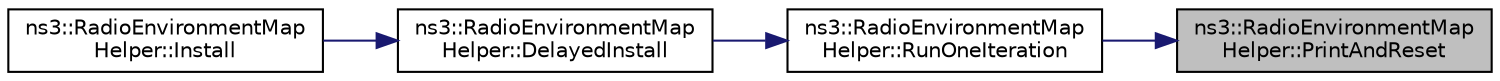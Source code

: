 digraph "ns3::RadioEnvironmentMapHelper::PrintAndReset"
{
 // LATEX_PDF_SIZE
  edge [fontname="Helvetica",fontsize="10",labelfontname="Helvetica",labelfontsize="10"];
  node [fontname="Helvetica",fontsize="10",shape=record];
  rankdir="RL";
  Node1 [label="ns3::RadioEnvironmentMap\lHelper::PrintAndReset",height=0.2,width=0.4,color="black", fillcolor="grey75", style="filled", fontcolor="black",tooltip="Go through every listener, write the computed SINR, and then reset it."];
  Node1 -> Node2 [dir="back",color="midnightblue",fontsize="10",style="solid",fontname="Helvetica"];
  Node2 [label="ns3::RadioEnvironmentMap\lHelper::RunOneIteration",height=0.2,width=0.4,color="black", fillcolor="white", style="filled",URL="$classns3_1_1_radio_environment_map_helper.html#ae6b9af1e31cdc5cf11ef5879d5925908",tooltip="Mobilize all the listeners to a specified area."];
  Node2 -> Node3 [dir="back",color="midnightblue",fontsize="10",style="solid",fontname="Helvetica"];
  Node3 [label="ns3::RadioEnvironmentMap\lHelper::DelayedInstall",height=0.2,width=0.4,color="black", fillcolor="white", style="filled",URL="$classns3_1_1_radio_environment_map_helper.html#ab8591d08fcb179f5ba004d05feded580",tooltip="Scheduled by Install() to perform the actual generation of map."];
  Node3 -> Node4 [dir="back",color="midnightblue",fontsize="10",style="solid",fontname="Helvetica"];
  Node4 [label="ns3::RadioEnvironmentMap\lHelper::Install",height=0.2,width=0.4,color="black", fillcolor="white", style="filled",URL="$classns3_1_1_radio_environment_map_helper.html#a0b15c982ea80037f9409d73654b48548",tooltip="Deploy the RemSpectrumPhy objects that generate the map according to the specified settings."];
}
